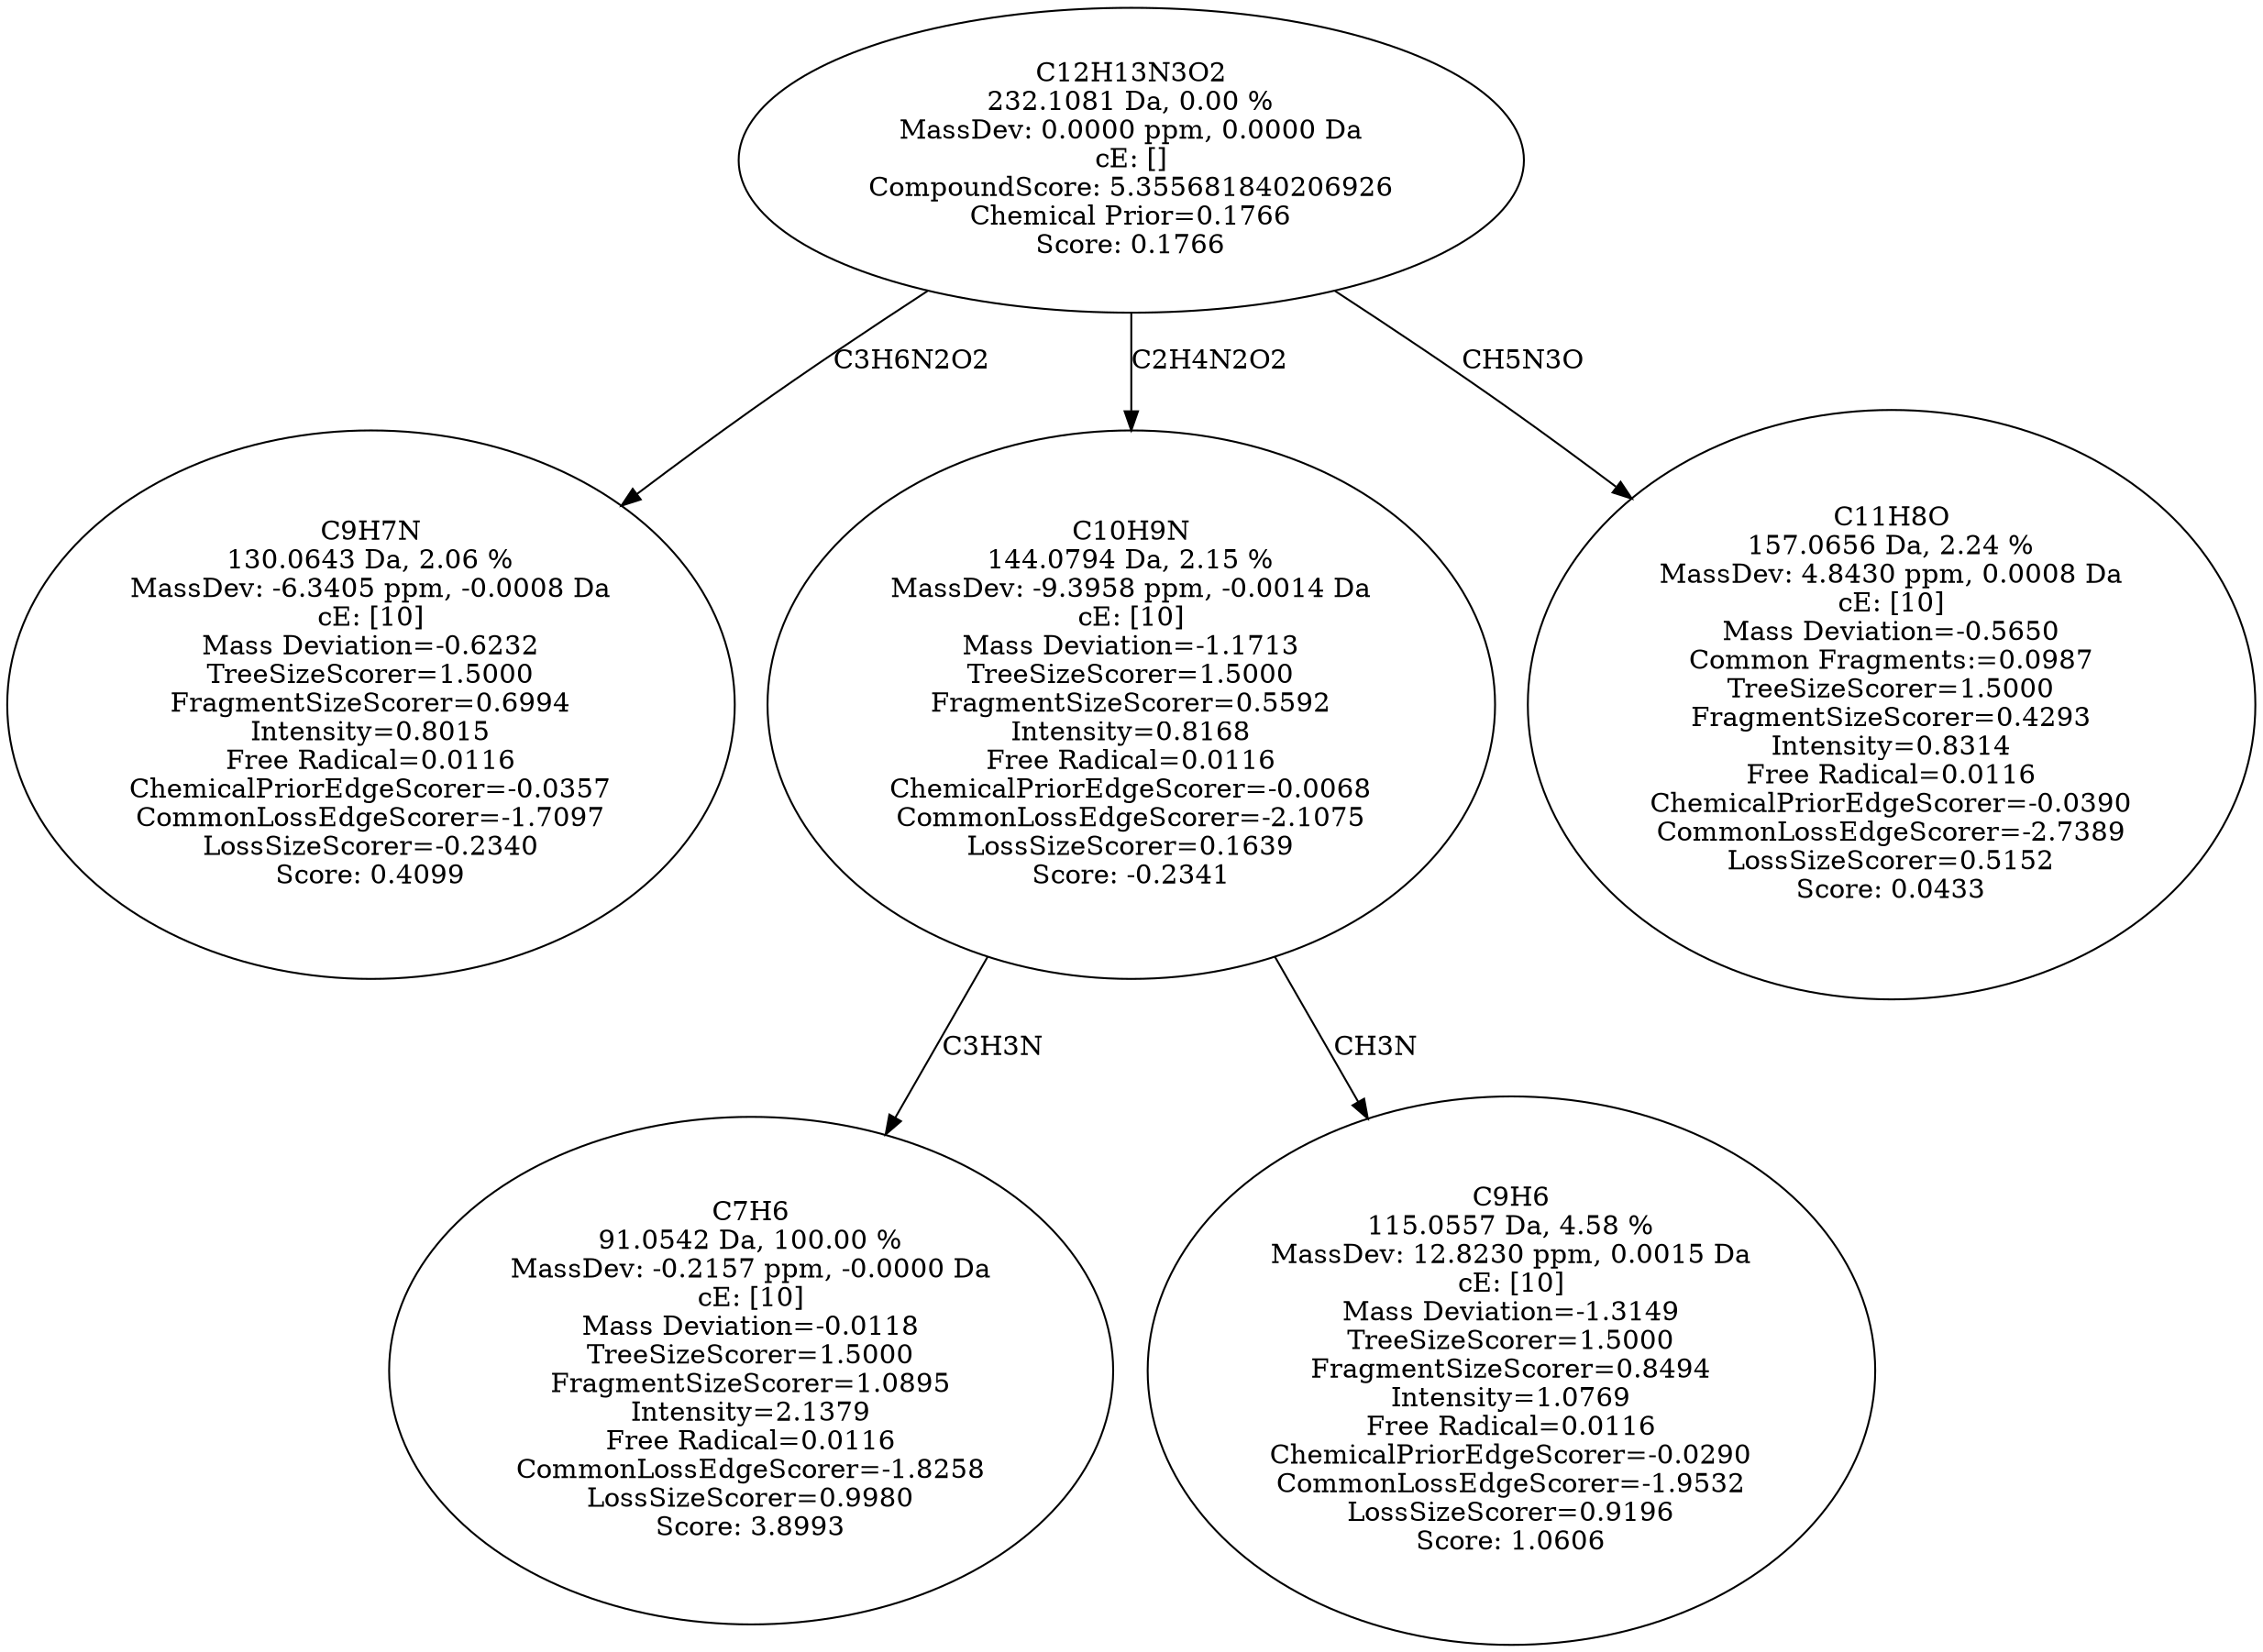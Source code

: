 strict digraph {
v1 [label="C9H7N\n130.0643 Da, 2.06 %\nMassDev: -6.3405 ppm, -0.0008 Da\ncE: [10]\nMass Deviation=-0.6232\nTreeSizeScorer=1.5000\nFragmentSizeScorer=0.6994\nIntensity=0.8015\nFree Radical=0.0116\nChemicalPriorEdgeScorer=-0.0357\nCommonLossEdgeScorer=-1.7097\nLossSizeScorer=-0.2340\nScore: 0.4099"];
v2 [label="C7H6\n91.0542 Da, 100.00 %\nMassDev: -0.2157 ppm, -0.0000 Da\ncE: [10]\nMass Deviation=-0.0118\nTreeSizeScorer=1.5000\nFragmentSizeScorer=1.0895\nIntensity=2.1379\nFree Radical=0.0116\nCommonLossEdgeScorer=-1.8258\nLossSizeScorer=0.9980\nScore: 3.8993"];
v3 [label="C9H6\n115.0557 Da, 4.58 %\nMassDev: 12.8230 ppm, 0.0015 Da\ncE: [10]\nMass Deviation=-1.3149\nTreeSizeScorer=1.5000\nFragmentSizeScorer=0.8494\nIntensity=1.0769\nFree Radical=0.0116\nChemicalPriorEdgeScorer=-0.0290\nCommonLossEdgeScorer=-1.9532\nLossSizeScorer=0.9196\nScore: 1.0606"];
v4 [label="C10H9N\n144.0794 Da, 2.15 %\nMassDev: -9.3958 ppm, -0.0014 Da\ncE: [10]\nMass Deviation=-1.1713\nTreeSizeScorer=1.5000\nFragmentSizeScorer=0.5592\nIntensity=0.8168\nFree Radical=0.0116\nChemicalPriorEdgeScorer=-0.0068\nCommonLossEdgeScorer=-2.1075\nLossSizeScorer=0.1639\nScore: -0.2341"];
v5 [label="C11H8O\n157.0656 Da, 2.24 %\nMassDev: 4.8430 ppm, 0.0008 Da\ncE: [10]\nMass Deviation=-0.5650\nCommon Fragments:=0.0987\nTreeSizeScorer=1.5000\nFragmentSizeScorer=0.4293\nIntensity=0.8314\nFree Radical=0.0116\nChemicalPriorEdgeScorer=-0.0390\nCommonLossEdgeScorer=-2.7389\nLossSizeScorer=0.5152\nScore: 0.0433"];
v6 [label="C12H13N3O2\n232.1081 Da, 0.00 %\nMassDev: 0.0000 ppm, 0.0000 Da\ncE: []\nCompoundScore: 5.355681840206926\nChemical Prior=0.1766\nScore: 0.1766"];
v6 -> v1 [label="C3H6N2O2"];
v4 -> v2 [label="C3H3N"];
v4 -> v3 [label="CH3N"];
v6 -> v4 [label="C2H4N2O2"];
v6 -> v5 [label="CH5N3O"];
}